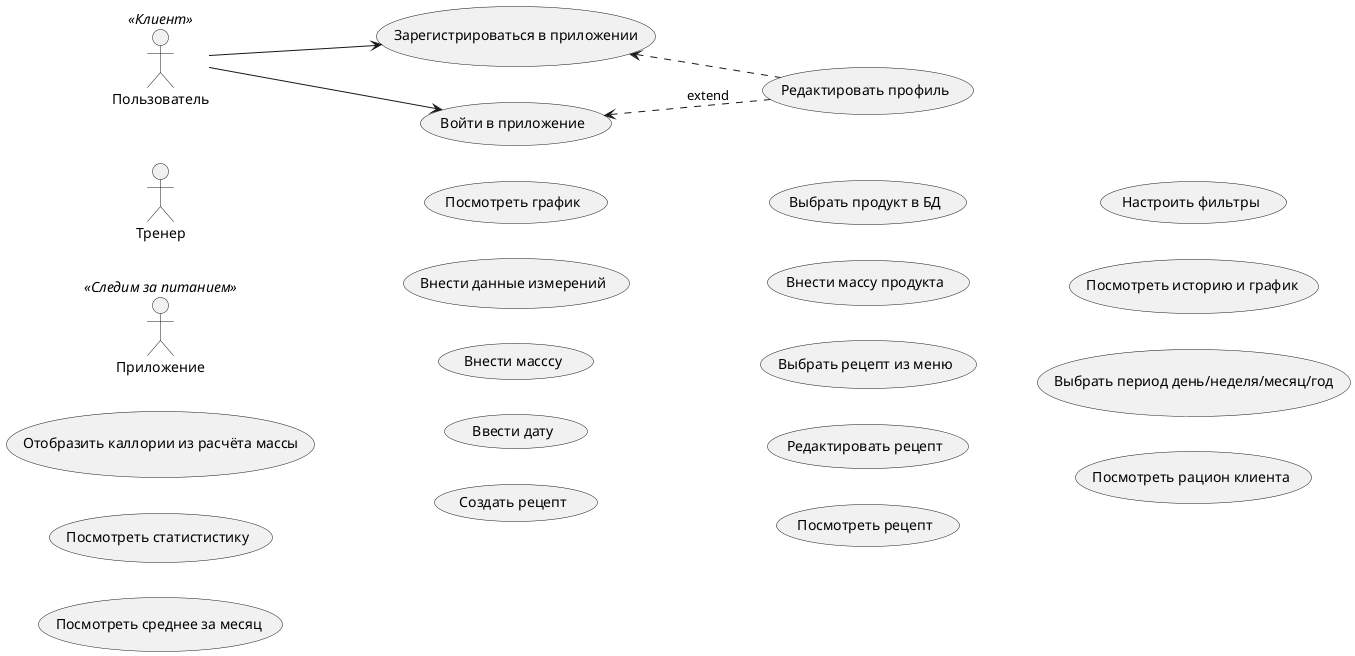 @startuml

left to right direction

' Роли
:Тренер: as couch
:Пользователь: as user <<Клиент>>
:Приложение: as app <<Следим за питанием>>

' Варианты

usecase (Зарегистрироваться в приложении) as uc_reg
usecase (Редактировать профиль) as uc_edit_profile
usecase (Войти в приложение) as uc_sign_in

usecase (Отобразить каллории из расчёта массы) as show_callories

usecase (Посмотреть статистистику) as view_stat
usecase (Посмотреть среднее за месяц) as view_average
usecase (Посмотреть график) as view_chart

usecase (Внести данные измерений) as enter_data
usecase (Внести масссу) as add_mass
usecase (Ввести дату) as add_date

' Рецепты могут создать и пользователи и клиенты
usecase (Создать рецепт) as create_recipe
usecase (Выбрать продукт в БД) as uc_check_eat
usecase (Внести массу продукта) as uc_add_eat

usecase (Выбрать рецепт из меню) as choose_recipe
usecase (Редактировать рецепт) as edit_recipe

usecase (Посмотреть рецепт) as view_recipe

usecase (Настроить фильтры) as configure_filters


usecase (Посмотреть историю и график) as view_history_schedule
usecase (Выбрать период день/неделя/месяц/год) as select_period

usecase (Посмотреть рацион клиента) as view_diet

' Связи

user --> uc_reg
uc_reg <.. uc_edit_profile
user --> uc_sign_in
uc_sign_in <.. uc_edit_profile : extend


@enduml
